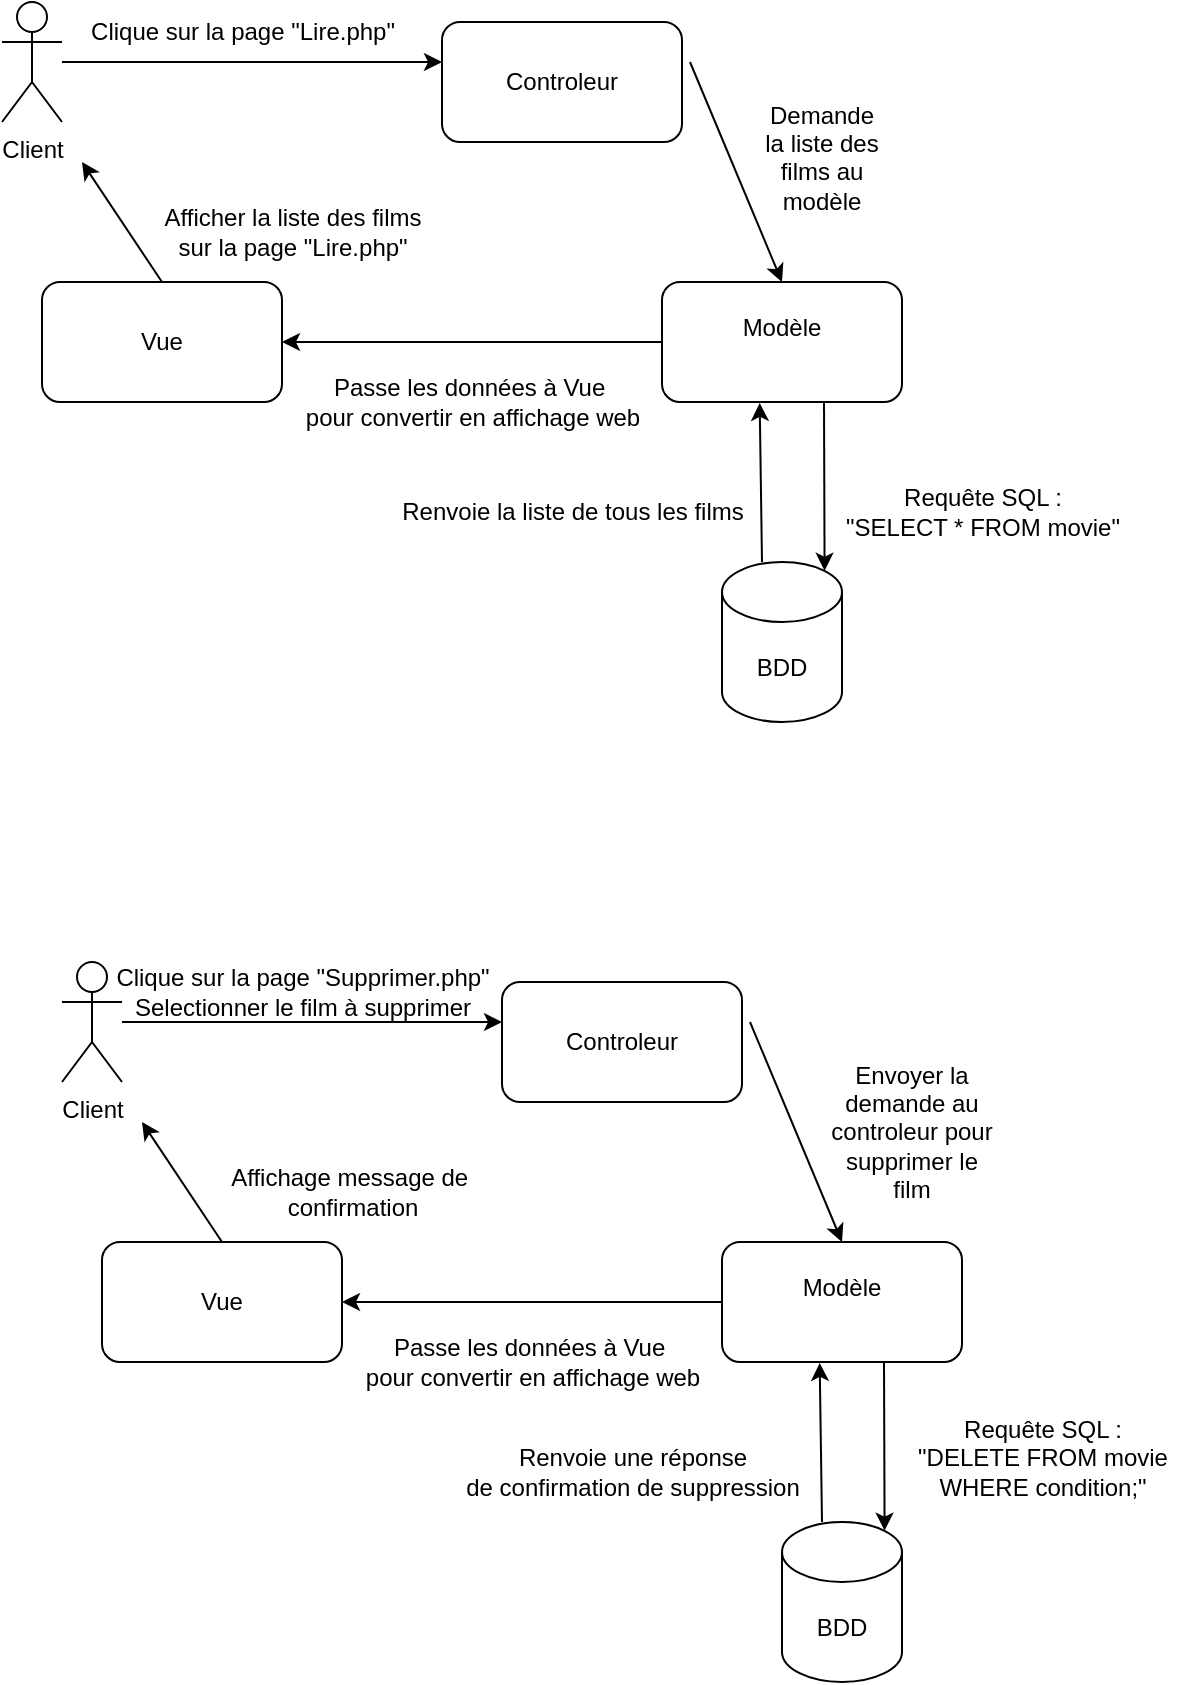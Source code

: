<mxfile version="24.8.4">
  <diagram name="Page-1" id="6J5TSM07ZjOwC6rWmdqe">
    <mxGraphModel grid="1" page="1" gridSize="10" guides="1" tooltips="1" connect="1" arrows="1" fold="1" pageScale="1" pageWidth="827" pageHeight="1169" math="0" shadow="0">
      <root>
        <mxCell id="0" />
        <mxCell id="1" parent="0" />
        <mxCell id="KAOMZDKXB5pzqVLM_G93-1" value="Client&lt;div&gt;&lt;br&gt;&lt;/div&gt;" style="shape=umlActor;verticalLabelPosition=bottom;verticalAlign=top;html=1;outlineConnect=0;" vertex="1" parent="1">
          <mxGeometry x="20" y="20" width="30" height="60" as="geometry" />
        </mxCell>
        <mxCell id="KAOMZDKXB5pzqVLM_G93-4" value="BDD" style="shape=cylinder3;whiteSpace=wrap;html=1;boundedLbl=1;backgroundOutline=1;size=15;" vertex="1" parent="1">
          <mxGeometry x="380" y="300" width="60" height="80" as="geometry" />
        </mxCell>
        <mxCell id="KAOMZDKXB5pzqVLM_G93-6" value="Vue" style="rounded=1;whiteSpace=wrap;html=1;" vertex="1" parent="1">
          <mxGeometry x="40" y="160" width="120" height="60" as="geometry" />
        </mxCell>
        <mxCell id="KAOMZDKXB5pzqVLM_G93-8" value="Controleur" style="rounded=1;whiteSpace=wrap;html=1;" vertex="1" parent="1">
          <mxGeometry x="240" y="30" width="120" height="60" as="geometry" />
        </mxCell>
        <mxCell id="KAOMZDKXB5pzqVLM_G93-11" value="" style="endArrow=classic;html=1;rounded=0;" edge="1" parent="1" source="KAOMZDKXB5pzqVLM_G93-1">
          <mxGeometry width="50" height="50" relative="1" as="geometry">
            <mxPoint x="180" y="50" as="sourcePoint" />
            <mxPoint x="240" y="50" as="targetPoint" />
          </mxGeometry>
        </mxCell>
        <mxCell id="KAOMZDKXB5pzqVLM_G93-13" value="Modèle&lt;div&gt;&lt;br&gt;&lt;/div&gt;" style="rounded=1;whiteSpace=wrap;html=1;" vertex="1" parent="1">
          <mxGeometry x="350" y="160" width="120" height="60" as="geometry" />
        </mxCell>
        <mxCell id="KAOMZDKXB5pzqVLM_G93-15" value="" style="endArrow=classic;html=1;rounded=0;entryX=0.407;entryY=1.008;entryDx=0;entryDy=0;entryPerimeter=0;" edge="1" parent="1" target="KAOMZDKXB5pzqVLM_G93-13">
          <mxGeometry width="50" height="50" relative="1" as="geometry">
            <mxPoint x="400" y="300" as="sourcePoint" />
            <mxPoint x="450" y="250" as="targetPoint" />
          </mxGeometry>
        </mxCell>
        <mxCell id="KAOMZDKXB5pzqVLM_G93-16" value="" style="endArrow=classic;html=1;rounded=0;entryX=0.855;entryY=0;entryDx=0;entryDy=4.35;entryPerimeter=0;" edge="1" parent="1" target="KAOMZDKXB5pzqVLM_G93-4">
          <mxGeometry width="50" height="50" relative="1" as="geometry">
            <mxPoint x="431" y="220" as="sourcePoint" />
            <mxPoint x="430" y="140" as="targetPoint" />
          </mxGeometry>
        </mxCell>
        <mxCell id="KAOMZDKXB5pzqVLM_G93-19" value="Clique sur la page &quot;Lire.php&quot;" style="text;html=1;align=center;verticalAlign=middle;resizable=0;points=[];autosize=1;strokeColor=none;fillColor=none;" vertex="1" parent="1">
          <mxGeometry x="50" y="20" width="180" height="30" as="geometry" />
        </mxCell>
        <mxCell id="KAOMZDKXB5pzqVLM_G93-23" value="" style="endArrow=classic;html=1;rounded=0;entryX=0.5;entryY=0;entryDx=0;entryDy=0;" edge="1" parent="1" target="KAOMZDKXB5pzqVLM_G93-13">
          <mxGeometry width="50" height="50" relative="1" as="geometry">
            <mxPoint x="364" y="50" as="sourcePoint" />
            <mxPoint x="414" as="targetPoint" />
          </mxGeometry>
        </mxCell>
        <mxCell id="KAOMZDKXB5pzqVLM_G93-24" value="" style="endArrow=classic;html=1;rounded=0;entryX=1;entryY=0.5;entryDx=0;entryDy=0;" edge="1" parent="1" target="KAOMZDKXB5pzqVLM_G93-6">
          <mxGeometry width="50" height="50" relative="1" as="geometry">
            <mxPoint x="350" y="190" as="sourcePoint" />
            <mxPoint x="400" y="140" as="targetPoint" />
          </mxGeometry>
        </mxCell>
        <mxCell id="KAOMZDKXB5pzqVLM_G93-25" value="" style="endArrow=classic;html=1;rounded=0;" edge="1" parent="1">
          <mxGeometry width="50" height="50" relative="1" as="geometry">
            <mxPoint x="100" y="160" as="sourcePoint" />
            <mxPoint x="60" y="100" as="targetPoint" />
          </mxGeometry>
        </mxCell>
        <mxCell id="KAOMZDKXB5pzqVLM_G93-26" value="Afficher la liste des films&lt;div&gt;sur la page &quot;Lire.php&quot;&lt;/div&gt;" style="text;html=1;align=center;verticalAlign=middle;resizable=0;points=[];autosize=1;strokeColor=none;fillColor=none;" vertex="1" parent="1">
          <mxGeometry x="90" y="115" width="150" height="40" as="geometry" />
        </mxCell>
        <mxCell id="KAOMZDKXB5pzqVLM_G93-27" value="Demande la liste des films au modèle&lt;div&gt;&lt;br&gt;&lt;/div&gt;" style="text;html=1;align=center;verticalAlign=middle;whiteSpace=wrap;rounded=0;" vertex="1" parent="1">
          <mxGeometry x="400" y="90" width="60" height="30" as="geometry" />
        </mxCell>
        <mxCell id="KAOMZDKXB5pzqVLM_G93-28" value="Requête SQL :&lt;div&gt;&quot;SELECT * FROM movie&quot;&lt;br&gt;&lt;/div&gt;" style="text;html=1;align=center;verticalAlign=middle;resizable=0;points=[];autosize=1;strokeColor=none;fillColor=none;" vertex="1" parent="1">
          <mxGeometry x="430" y="255" width="160" height="40" as="geometry" />
        </mxCell>
        <mxCell id="KAOMZDKXB5pzqVLM_G93-29" value="&lt;div&gt;Renvoie la liste de tous les films&lt;/div&gt;" style="text;html=1;align=center;verticalAlign=middle;resizable=0;points=[];autosize=1;strokeColor=none;fillColor=none;" vertex="1" parent="1">
          <mxGeometry x="210" y="260" width="190" height="30" as="geometry" />
        </mxCell>
        <mxCell id="KAOMZDKXB5pzqVLM_G93-30" value="&lt;div&gt;Passe les données à Vue&amp;nbsp;&lt;/div&gt;&lt;div&gt;pour convertir en affichage web&lt;/div&gt;" style="text;html=1;align=center;verticalAlign=middle;resizable=0;points=[];autosize=1;strokeColor=none;fillColor=none;" vertex="1" parent="1">
          <mxGeometry x="160" y="200" width="190" height="40" as="geometry" />
        </mxCell>
        <mxCell id="Zhuqgcr8zc5GpRnEbUMK-1" value="Client&lt;div&gt;&lt;br&gt;&lt;/div&gt;" style="shape=umlActor;verticalLabelPosition=bottom;verticalAlign=top;html=1;outlineConnect=0;" vertex="1" parent="1">
          <mxGeometry x="50" y="500" width="30" height="60" as="geometry" />
        </mxCell>
        <mxCell id="Zhuqgcr8zc5GpRnEbUMK-2" value="BDD" style="shape=cylinder3;whiteSpace=wrap;html=1;boundedLbl=1;backgroundOutline=1;size=15;" vertex="1" parent="1">
          <mxGeometry x="410" y="780" width="60" height="80" as="geometry" />
        </mxCell>
        <mxCell id="Zhuqgcr8zc5GpRnEbUMK-3" value="Vue" style="rounded=1;whiteSpace=wrap;html=1;" vertex="1" parent="1">
          <mxGeometry x="70" y="640" width="120" height="60" as="geometry" />
        </mxCell>
        <mxCell id="Zhuqgcr8zc5GpRnEbUMK-4" value="Controleur" style="rounded=1;whiteSpace=wrap;html=1;" vertex="1" parent="1">
          <mxGeometry x="270" y="510" width="120" height="60" as="geometry" />
        </mxCell>
        <mxCell id="Zhuqgcr8zc5GpRnEbUMK-5" value="" style="endArrow=classic;html=1;rounded=0;" edge="1" parent="1" source="Zhuqgcr8zc5GpRnEbUMK-1">
          <mxGeometry width="50" height="50" relative="1" as="geometry">
            <mxPoint x="210" y="530" as="sourcePoint" />
            <mxPoint x="270" y="530" as="targetPoint" />
          </mxGeometry>
        </mxCell>
        <mxCell id="Zhuqgcr8zc5GpRnEbUMK-6" value="Modèle&lt;div&gt;&lt;br&gt;&lt;/div&gt;" style="rounded=1;whiteSpace=wrap;html=1;" vertex="1" parent="1">
          <mxGeometry x="380" y="640" width="120" height="60" as="geometry" />
        </mxCell>
        <mxCell id="Zhuqgcr8zc5GpRnEbUMK-7" value="" style="endArrow=classic;html=1;rounded=0;entryX=0.407;entryY=1.008;entryDx=0;entryDy=0;entryPerimeter=0;" edge="1" parent="1" target="Zhuqgcr8zc5GpRnEbUMK-6">
          <mxGeometry width="50" height="50" relative="1" as="geometry">
            <mxPoint x="430" y="780" as="sourcePoint" />
            <mxPoint x="480" y="730" as="targetPoint" />
          </mxGeometry>
        </mxCell>
        <mxCell id="Zhuqgcr8zc5GpRnEbUMK-8" value="" style="endArrow=classic;html=1;rounded=0;entryX=0.855;entryY=0;entryDx=0;entryDy=4.35;entryPerimeter=0;" edge="1" parent="1" target="Zhuqgcr8zc5GpRnEbUMK-2">
          <mxGeometry width="50" height="50" relative="1" as="geometry">
            <mxPoint x="461" y="700" as="sourcePoint" />
            <mxPoint x="460" y="620" as="targetPoint" />
          </mxGeometry>
        </mxCell>
        <mxCell id="Zhuqgcr8zc5GpRnEbUMK-9" value="Clique sur la page &quot;Supprimer.php&quot;&lt;div&gt;Selectionner le film à supprimer&lt;/div&gt;" style="text;html=1;align=center;verticalAlign=middle;resizable=0;points=[];autosize=1;strokeColor=none;fillColor=none;" vertex="1" parent="1">
          <mxGeometry x="65" y="495" width="210" height="40" as="geometry" />
        </mxCell>
        <mxCell id="Zhuqgcr8zc5GpRnEbUMK-10" value="" style="endArrow=classic;html=1;rounded=0;entryX=0.5;entryY=0;entryDx=0;entryDy=0;" edge="1" parent="1" target="Zhuqgcr8zc5GpRnEbUMK-6">
          <mxGeometry width="50" height="50" relative="1" as="geometry">
            <mxPoint x="394" y="530" as="sourcePoint" />
            <mxPoint x="444" y="480" as="targetPoint" />
          </mxGeometry>
        </mxCell>
        <mxCell id="Zhuqgcr8zc5GpRnEbUMK-11" value="" style="endArrow=classic;html=1;rounded=0;entryX=1;entryY=0.5;entryDx=0;entryDy=0;" edge="1" parent="1" target="Zhuqgcr8zc5GpRnEbUMK-3">
          <mxGeometry width="50" height="50" relative="1" as="geometry">
            <mxPoint x="380" y="670" as="sourcePoint" />
            <mxPoint x="430" y="620" as="targetPoint" />
          </mxGeometry>
        </mxCell>
        <mxCell id="Zhuqgcr8zc5GpRnEbUMK-12" value="" style="endArrow=classic;html=1;rounded=0;" edge="1" parent="1">
          <mxGeometry width="50" height="50" relative="1" as="geometry">
            <mxPoint x="130" y="640" as="sourcePoint" />
            <mxPoint x="90" y="580" as="targetPoint" />
          </mxGeometry>
        </mxCell>
        <mxCell id="Zhuqgcr8zc5GpRnEbUMK-13" value="Affichage message de&amp;nbsp;&lt;div&gt;confirmation&lt;/div&gt;" style="text;html=1;align=center;verticalAlign=middle;resizable=0;points=[];autosize=1;strokeColor=none;fillColor=none;" vertex="1" parent="1">
          <mxGeometry x="120" y="595" width="150" height="40" as="geometry" />
        </mxCell>
        <mxCell id="Zhuqgcr8zc5GpRnEbUMK-14" value="&lt;div&gt;Envoyer la demande au controleur pour supprimer le film&lt;/div&gt;" style="text;html=1;align=center;verticalAlign=middle;whiteSpace=wrap;rounded=0;" vertex="1" parent="1">
          <mxGeometry x="430" y="570" width="90" height="30" as="geometry" />
        </mxCell>
        <mxCell id="Zhuqgcr8zc5GpRnEbUMK-15" value="Requête SQL :&lt;div&gt;&lt;div&gt;&quot;DELETE FROM movie&lt;/div&gt;&lt;div&gt;WHERE condition;&quot;&lt;/div&gt;&lt;/div&gt;&lt;div&gt;&lt;br&gt;&lt;/div&gt;" style="text;html=1;align=center;verticalAlign=middle;resizable=0;points=[];autosize=1;strokeColor=none;fillColor=none;" vertex="1" parent="1">
          <mxGeometry x="465" y="720" width="150" height="70" as="geometry" />
        </mxCell>
        <mxCell id="Zhuqgcr8zc5GpRnEbUMK-16" value="&lt;div&gt;Renvoie une réponse&lt;/div&gt;&lt;div&gt;de confirmation de suppression&lt;/div&gt;" style="text;html=1;align=center;verticalAlign=middle;resizable=0;points=[];autosize=1;strokeColor=none;fillColor=none;" vertex="1" parent="1">
          <mxGeometry x="240" y="735" width="190" height="40" as="geometry" />
        </mxCell>
        <mxCell id="Zhuqgcr8zc5GpRnEbUMK-17" value="&lt;div&gt;Passe les données à Vue&amp;nbsp;&lt;/div&gt;&lt;div&gt;pour convertir en affichage web&lt;/div&gt;" style="text;html=1;align=center;verticalAlign=middle;resizable=0;points=[];autosize=1;strokeColor=none;fillColor=none;" vertex="1" parent="1">
          <mxGeometry x="190" y="680" width="190" height="40" as="geometry" />
        </mxCell>
      </root>
    </mxGraphModel>
  </diagram>
</mxfile>
